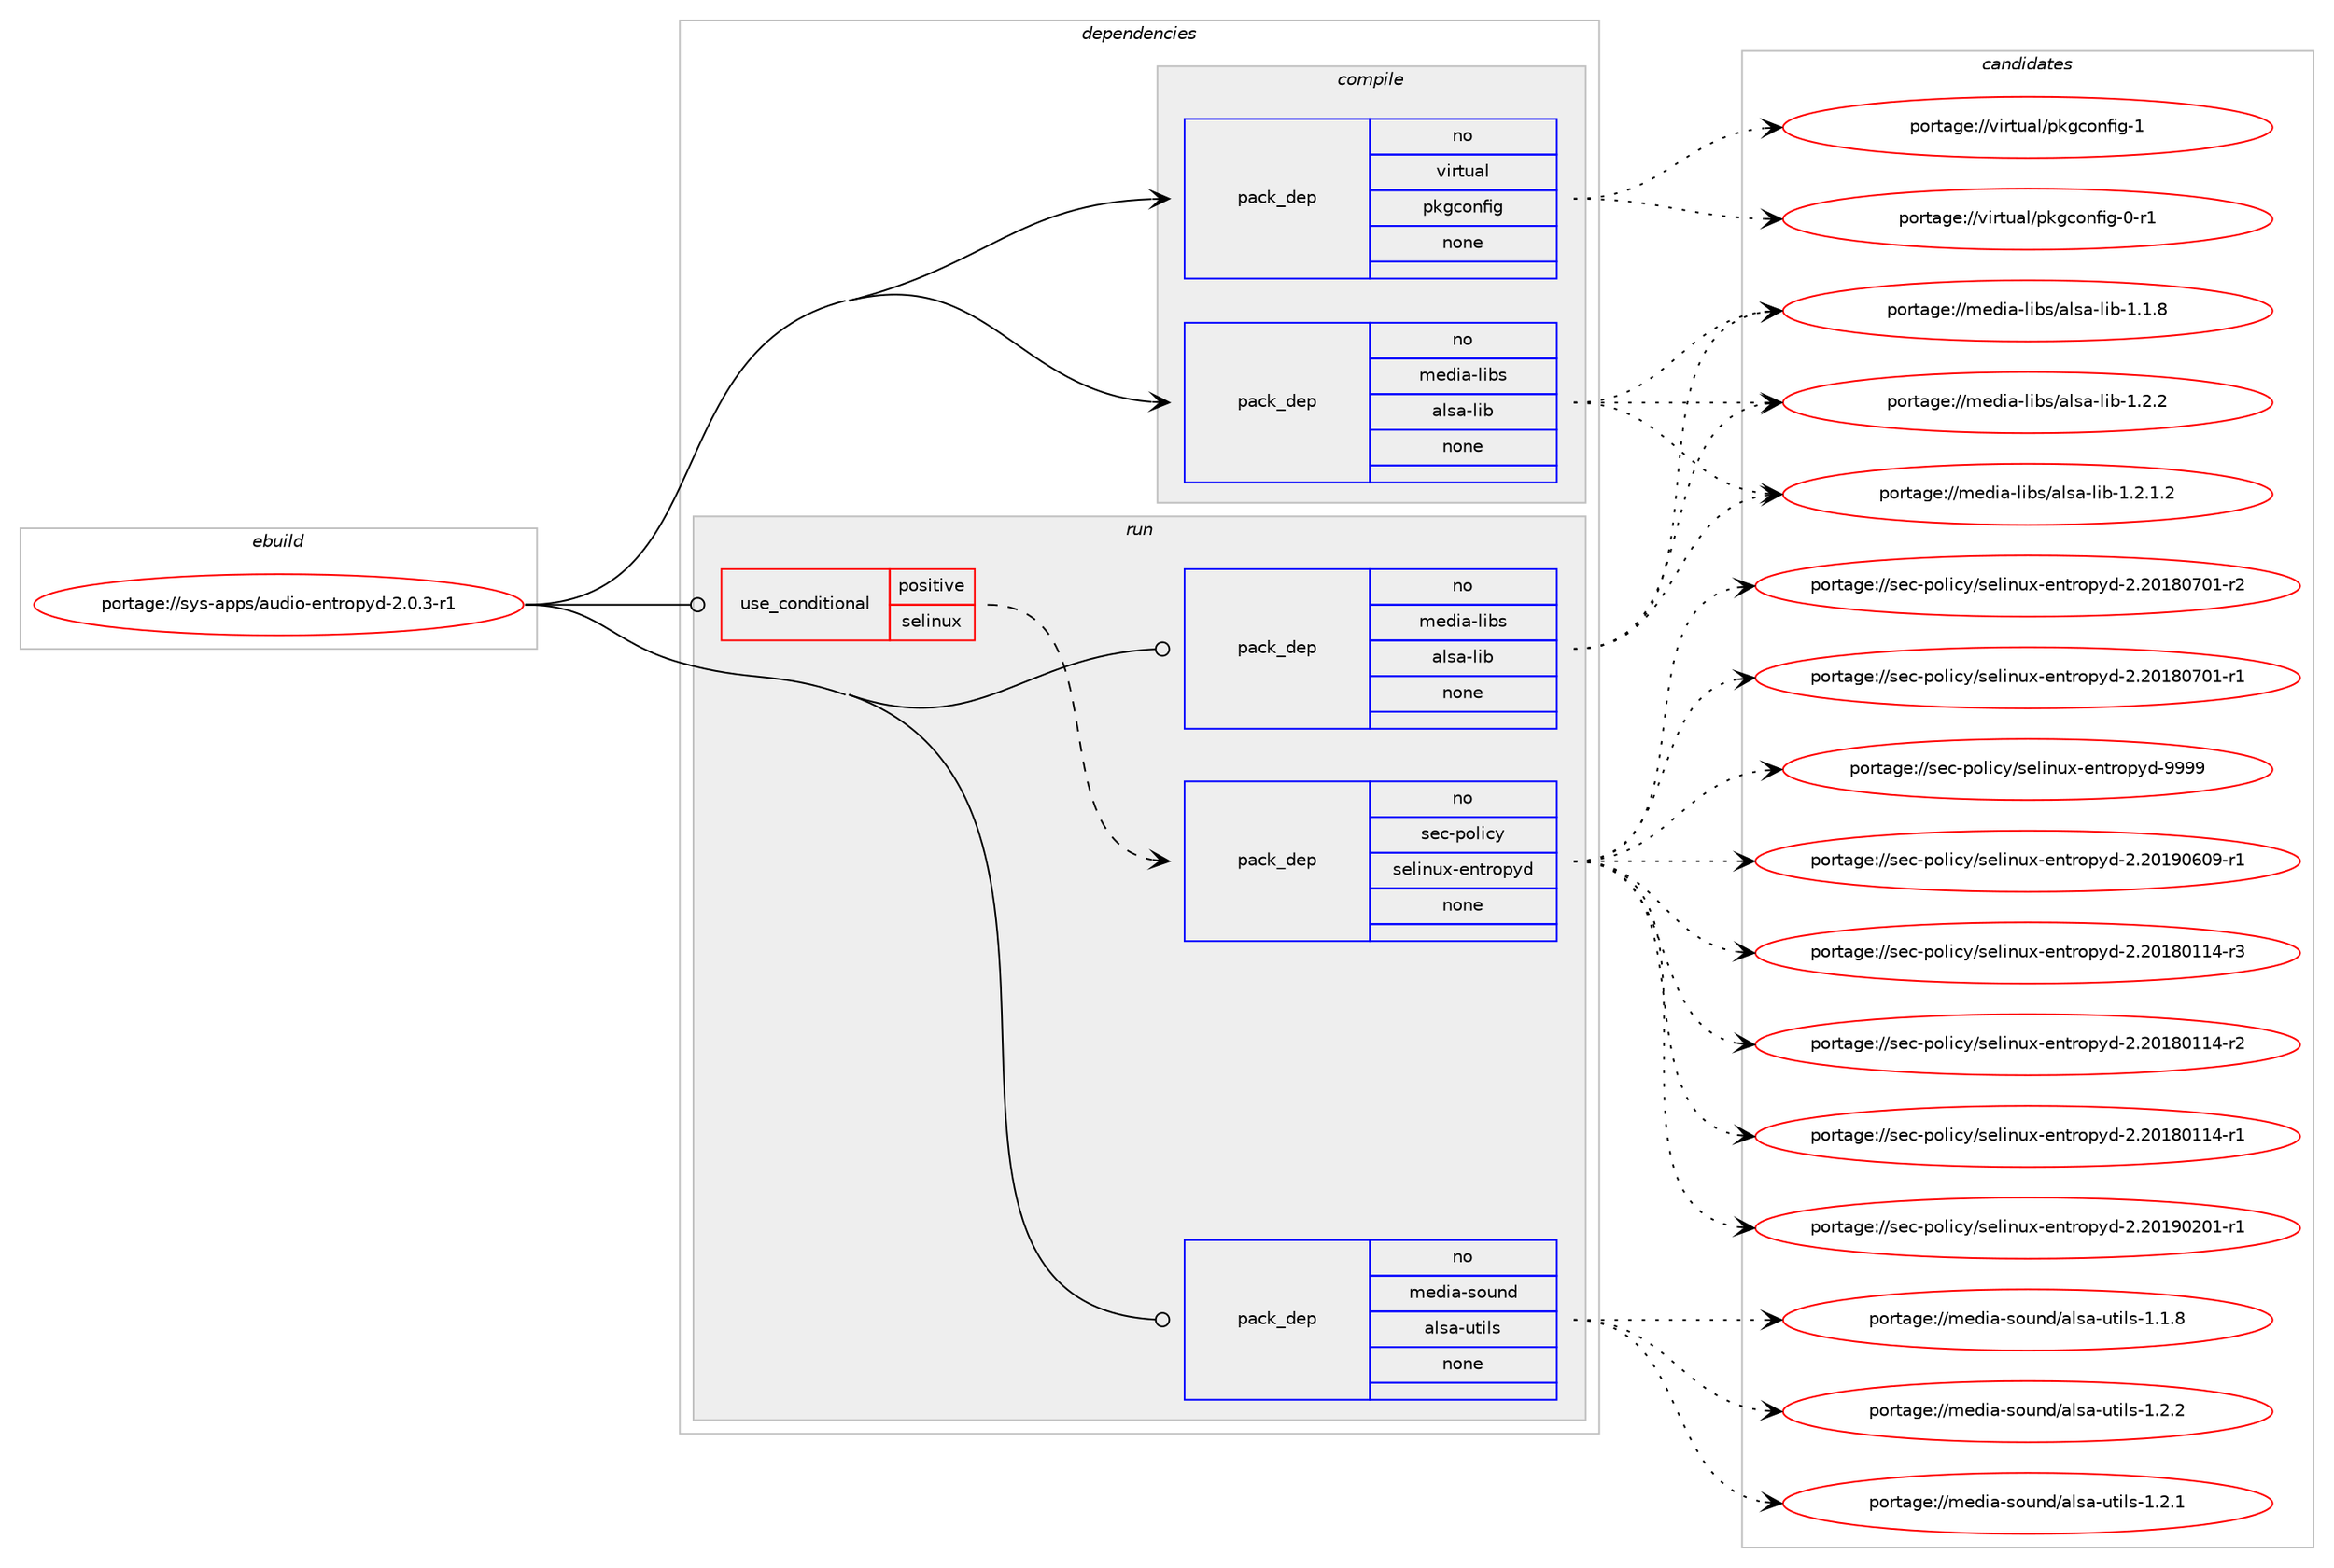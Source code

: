 digraph prolog {

# *************
# Graph options
# *************

newrank=true;
concentrate=true;
compound=true;
graph [rankdir=LR,fontname=Helvetica,fontsize=10,ranksep=1.5];#, ranksep=2.5, nodesep=0.2];
edge  [arrowhead=vee];
node  [fontname=Helvetica,fontsize=10];

# **********
# The ebuild
# **********

subgraph cluster_leftcol {
color=gray;
rank=same;
label=<<i>ebuild</i>>;
id [label="portage://sys-apps/audio-entropyd-2.0.3-r1", color=red, width=4, href="../sys-apps/audio-entropyd-2.0.3-r1.svg"];
}

# ****************
# The dependencies
# ****************

subgraph cluster_midcol {
color=gray;
label=<<i>dependencies</i>>;
subgraph cluster_compile {
fillcolor="#eeeeee";
style=filled;
label=<<i>compile</i>>;
subgraph pack46105 {
dependency60695 [label=<<TABLE BORDER="0" CELLBORDER="1" CELLSPACING="0" CELLPADDING="4" WIDTH="220"><TR><TD ROWSPAN="6" CELLPADDING="30">pack_dep</TD></TR><TR><TD WIDTH="110">no</TD></TR><TR><TD>media-libs</TD></TR><TR><TD>alsa-lib</TD></TR><TR><TD>none</TD></TR><TR><TD></TD></TR></TABLE>>, shape=none, color=blue];
}
id:e -> dependency60695:w [weight=20,style="solid",arrowhead="vee"];
subgraph pack46106 {
dependency60696 [label=<<TABLE BORDER="0" CELLBORDER="1" CELLSPACING="0" CELLPADDING="4" WIDTH="220"><TR><TD ROWSPAN="6" CELLPADDING="30">pack_dep</TD></TR><TR><TD WIDTH="110">no</TD></TR><TR><TD>virtual</TD></TR><TR><TD>pkgconfig</TD></TR><TR><TD>none</TD></TR><TR><TD></TD></TR></TABLE>>, shape=none, color=blue];
}
id:e -> dependency60696:w [weight=20,style="solid",arrowhead="vee"];
}
subgraph cluster_compileandrun {
fillcolor="#eeeeee";
style=filled;
label=<<i>compile and run</i>>;
}
subgraph cluster_run {
fillcolor="#eeeeee";
style=filled;
label=<<i>run</i>>;
subgraph cond13278 {
dependency60697 [label=<<TABLE BORDER="0" CELLBORDER="1" CELLSPACING="0" CELLPADDING="4"><TR><TD ROWSPAN="3" CELLPADDING="10">use_conditional</TD></TR><TR><TD>positive</TD></TR><TR><TD>selinux</TD></TR></TABLE>>, shape=none, color=red];
subgraph pack46107 {
dependency60698 [label=<<TABLE BORDER="0" CELLBORDER="1" CELLSPACING="0" CELLPADDING="4" WIDTH="220"><TR><TD ROWSPAN="6" CELLPADDING="30">pack_dep</TD></TR><TR><TD WIDTH="110">no</TD></TR><TR><TD>sec-policy</TD></TR><TR><TD>selinux-entropyd</TD></TR><TR><TD>none</TD></TR><TR><TD></TD></TR></TABLE>>, shape=none, color=blue];
}
dependency60697:e -> dependency60698:w [weight=20,style="dashed",arrowhead="vee"];
}
id:e -> dependency60697:w [weight=20,style="solid",arrowhead="odot"];
subgraph pack46108 {
dependency60699 [label=<<TABLE BORDER="0" CELLBORDER="1" CELLSPACING="0" CELLPADDING="4" WIDTH="220"><TR><TD ROWSPAN="6" CELLPADDING="30">pack_dep</TD></TR><TR><TD WIDTH="110">no</TD></TR><TR><TD>media-libs</TD></TR><TR><TD>alsa-lib</TD></TR><TR><TD>none</TD></TR><TR><TD></TD></TR></TABLE>>, shape=none, color=blue];
}
id:e -> dependency60699:w [weight=20,style="solid",arrowhead="odot"];
subgraph pack46109 {
dependency60700 [label=<<TABLE BORDER="0" CELLBORDER="1" CELLSPACING="0" CELLPADDING="4" WIDTH="220"><TR><TD ROWSPAN="6" CELLPADDING="30">pack_dep</TD></TR><TR><TD WIDTH="110">no</TD></TR><TR><TD>media-sound</TD></TR><TR><TD>alsa-utils</TD></TR><TR><TD>none</TD></TR><TR><TD></TD></TR></TABLE>>, shape=none, color=blue];
}
id:e -> dependency60700:w [weight=20,style="solid",arrowhead="odot"];
}
}

# **************
# The candidates
# **************

subgraph cluster_choices {
rank=same;
color=gray;
label=<<i>candidates</i>>;

subgraph choice46105 {
color=black;
nodesep=1;
choice1091011001059745108105981154797108115974510810598454946504650 [label="portage://media-libs/alsa-lib-1.2.2", color=red, width=4,href="../media-libs/alsa-lib-1.2.2.svg"];
choice10910110010597451081059811547971081159745108105984549465046494650 [label="portage://media-libs/alsa-lib-1.2.1.2", color=red, width=4,href="../media-libs/alsa-lib-1.2.1.2.svg"];
choice1091011001059745108105981154797108115974510810598454946494656 [label="portage://media-libs/alsa-lib-1.1.8", color=red, width=4,href="../media-libs/alsa-lib-1.1.8.svg"];
dependency60695:e -> choice1091011001059745108105981154797108115974510810598454946504650:w [style=dotted,weight="100"];
dependency60695:e -> choice10910110010597451081059811547971081159745108105984549465046494650:w [style=dotted,weight="100"];
dependency60695:e -> choice1091011001059745108105981154797108115974510810598454946494656:w [style=dotted,weight="100"];
}
subgraph choice46106 {
color=black;
nodesep=1;
choice1181051141161179710847112107103991111101021051034549 [label="portage://virtual/pkgconfig-1", color=red, width=4,href="../virtual/pkgconfig-1.svg"];
choice11810511411611797108471121071039911111010210510345484511449 [label="portage://virtual/pkgconfig-0-r1", color=red, width=4,href="../virtual/pkgconfig-0-r1.svg"];
dependency60696:e -> choice1181051141161179710847112107103991111101021051034549:w [style=dotted,weight="100"];
dependency60696:e -> choice11810511411611797108471121071039911111010210510345484511449:w [style=dotted,weight="100"];
}
subgraph choice46107 {
color=black;
nodesep=1;
choice11510199451121111081059912147115101108105110117120451011101161141111121211004557575757 [label="portage://sec-policy/selinux-entropyd-9999", color=red, width=4,href="../sec-policy/selinux-entropyd-9999.svg"];
choice115101994511211110810599121471151011081051101171204510111011611411111212110045504650484957485448574511449 [label="portage://sec-policy/selinux-entropyd-2.20190609-r1", color=red, width=4,href="../sec-policy/selinux-entropyd-2.20190609-r1.svg"];
choice115101994511211110810599121471151011081051101171204510111011611411111212110045504650484957485048494511449 [label="portage://sec-policy/selinux-entropyd-2.20190201-r1", color=red, width=4,href="../sec-policy/selinux-entropyd-2.20190201-r1.svg"];
choice115101994511211110810599121471151011081051101171204510111011611411111212110045504650484956485548494511450 [label="portage://sec-policy/selinux-entropyd-2.20180701-r2", color=red, width=4,href="../sec-policy/selinux-entropyd-2.20180701-r2.svg"];
choice115101994511211110810599121471151011081051101171204510111011611411111212110045504650484956485548494511449 [label="portage://sec-policy/selinux-entropyd-2.20180701-r1", color=red, width=4,href="../sec-policy/selinux-entropyd-2.20180701-r1.svg"];
choice115101994511211110810599121471151011081051101171204510111011611411111212110045504650484956484949524511451 [label="portage://sec-policy/selinux-entropyd-2.20180114-r3", color=red, width=4,href="../sec-policy/selinux-entropyd-2.20180114-r3.svg"];
choice115101994511211110810599121471151011081051101171204510111011611411111212110045504650484956484949524511450 [label="portage://sec-policy/selinux-entropyd-2.20180114-r2", color=red, width=4,href="../sec-policy/selinux-entropyd-2.20180114-r2.svg"];
choice115101994511211110810599121471151011081051101171204510111011611411111212110045504650484956484949524511449 [label="portage://sec-policy/selinux-entropyd-2.20180114-r1", color=red, width=4,href="../sec-policy/selinux-entropyd-2.20180114-r1.svg"];
dependency60698:e -> choice11510199451121111081059912147115101108105110117120451011101161141111121211004557575757:w [style=dotted,weight="100"];
dependency60698:e -> choice115101994511211110810599121471151011081051101171204510111011611411111212110045504650484957485448574511449:w [style=dotted,weight="100"];
dependency60698:e -> choice115101994511211110810599121471151011081051101171204510111011611411111212110045504650484957485048494511449:w [style=dotted,weight="100"];
dependency60698:e -> choice115101994511211110810599121471151011081051101171204510111011611411111212110045504650484956485548494511450:w [style=dotted,weight="100"];
dependency60698:e -> choice115101994511211110810599121471151011081051101171204510111011611411111212110045504650484956485548494511449:w [style=dotted,weight="100"];
dependency60698:e -> choice115101994511211110810599121471151011081051101171204510111011611411111212110045504650484956484949524511451:w [style=dotted,weight="100"];
dependency60698:e -> choice115101994511211110810599121471151011081051101171204510111011611411111212110045504650484956484949524511450:w [style=dotted,weight="100"];
dependency60698:e -> choice115101994511211110810599121471151011081051101171204510111011611411111212110045504650484956484949524511449:w [style=dotted,weight="100"];
}
subgraph choice46108 {
color=black;
nodesep=1;
choice1091011001059745108105981154797108115974510810598454946504650 [label="portage://media-libs/alsa-lib-1.2.2", color=red, width=4,href="../media-libs/alsa-lib-1.2.2.svg"];
choice10910110010597451081059811547971081159745108105984549465046494650 [label="portage://media-libs/alsa-lib-1.2.1.2", color=red, width=4,href="../media-libs/alsa-lib-1.2.1.2.svg"];
choice1091011001059745108105981154797108115974510810598454946494656 [label="portage://media-libs/alsa-lib-1.1.8", color=red, width=4,href="../media-libs/alsa-lib-1.1.8.svg"];
dependency60699:e -> choice1091011001059745108105981154797108115974510810598454946504650:w [style=dotted,weight="100"];
dependency60699:e -> choice10910110010597451081059811547971081159745108105984549465046494650:w [style=dotted,weight="100"];
dependency60699:e -> choice1091011001059745108105981154797108115974510810598454946494656:w [style=dotted,weight="100"];
}
subgraph choice46109 {
color=black;
nodesep=1;
choice109101100105974511511111711010047971081159745117116105108115454946504650 [label="portage://media-sound/alsa-utils-1.2.2", color=red, width=4,href="../media-sound/alsa-utils-1.2.2.svg"];
choice109101100105974511511111711010047971081159745117116105108115454946504649 [label="portage://media-sound/alsa-utils-1.2.1", color=red, width=4,href="../media-sound/alsa-utils-1.2.1.svg"];
choice109101100105974511511111711010047971081159745117116105108115454946494656 [label="portage://media-sound/alsa-utils-1.1.8", color=red, width=4,href="../media-sound/alsa-utils-1.1.8.svg"];
dependency60700:e -> choice109101100105974511511111711010047971081159745117116105108115454946504650:w [style=dotted,weight="100"];
dependency60700:e -> choice109101100105974511511111711010047971081159745117116105108115454946504649:w [style=dotted,weight="100"];
dependency60700:e -> choice109101100105974511511111711010047971081159745117116105108115454946494656:w [style=dotted,weight="100"];
}
}

}
